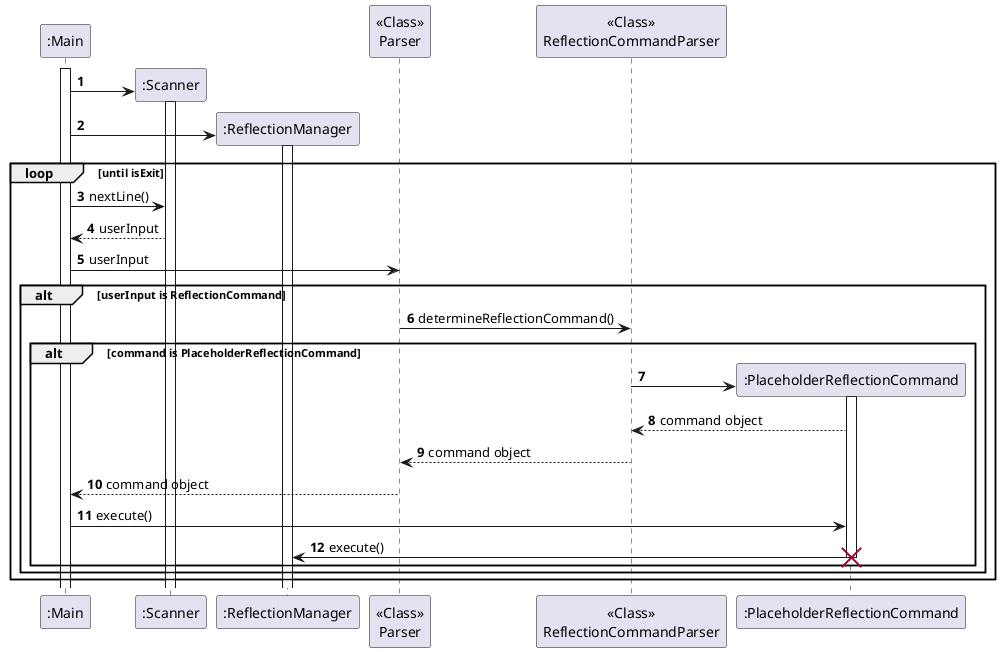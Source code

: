 @startuml
'https://plantuml.com/sequence-diagram

autonumber

participant ":Main" as Main
participant ":Scanner" as Scanner
participant ":ReflectionManager" as ReflectionManager
participant "<<Class>>\nParser" as Parser
participant "<<Class>>\nReflectionCommandParser" as ReflectionCommandParser
participant ":PlaceholderReflectionCommand" as PlaceholderReflectionCommand

activate Main

create Scanner
Main -> Scanner
activate Scanner

create ReflectionManager
Main -> ReflectionManager
activate ReflectionManager

loop until isExit

    Main -> Scanner: nextLine()
    Scanner --> Main: userInput
    Main -> Parser: userInput
    alt userInput is ReflectionCommand
        Parser -> ReflectionCommandParser: determineReflectionCommand()
        alt command is PlaceholderReflectionCommand
            create PlaceholderReflectionCommand
            ReflectionCommandParser -> PlaceholderReflectionCommand
            activate PlaceholderReflectionCommand
            PlaceholderReflectionCommand --> ReflectionCommandParser: command object
            ReflectionCommandParser --> Parser: command object
            Parser --> Main: command object
            Main -> PlaceholderReflectionCommand: execute()
            PlaceholderReflectionCommand -> ReflectionManager: execute()
            destroy PlaceholderReflectionCommand
        end
    end
end

@enduml

@enduml